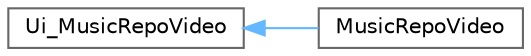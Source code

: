 digraph "类继承关系图"
{
 // LATEX_PDF_SIZE
  bgcolor="transparent";
  edge [fontname=Helvetica,fontsize=10,labelfontname=Helvetica,labelfontsize=10];
  node [fontname=Helvetica,fontsize=10,shape=box,height=0.2,width=0.4];
  rankdir="LR";
  Node0 [id="Node000000",label="Ui_MusicRepoVideo",height=0.2,width=0.4,color="grey40", fillcolor="white", style="filled",URL="$class_ui___music_repo_video.html",tooltip=" "];
  Node0 -> Node1 [id="edge500_Node000000_Node000001",dir="back",color="steelblue1",style="solid",tooltip=" "];
  Node1 [id="Node000001",label="MusicRepoVideo",height=0.2,width=0.4,color="grey40", fillcolor="white", style="filled",URL="$class_ui_1_1_music_repo_video.html",tooltip=" "];
}
